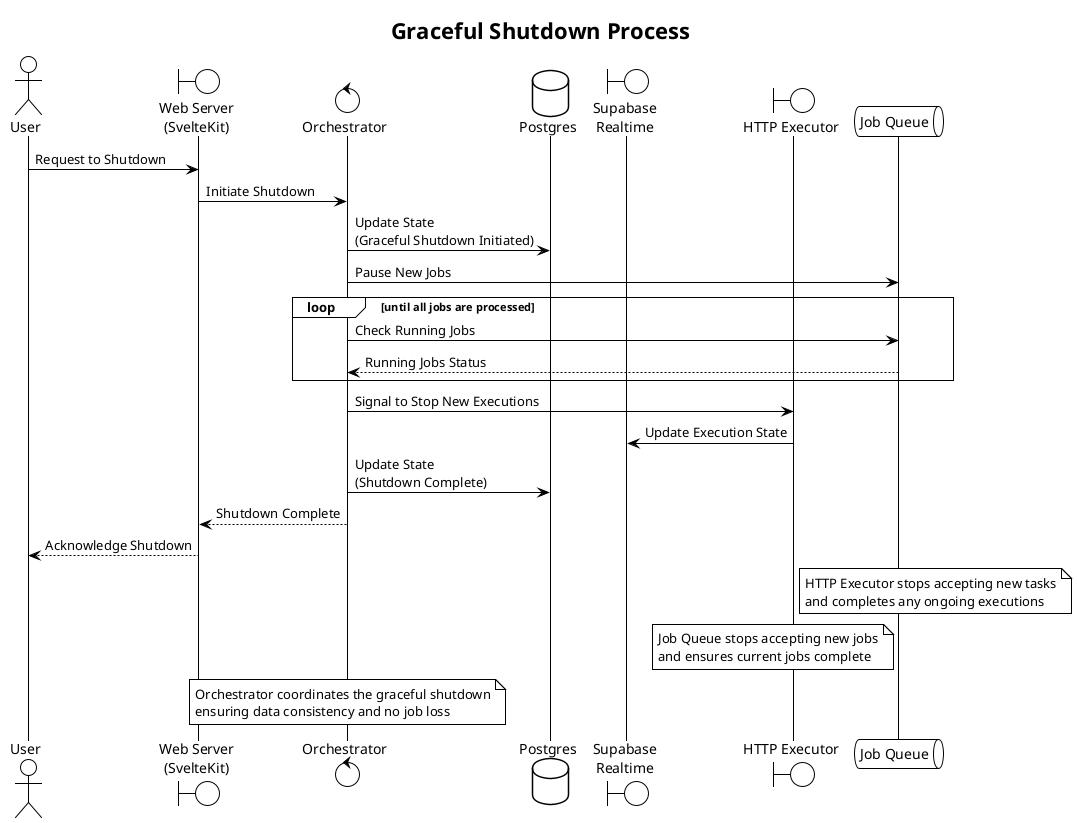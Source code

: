 @startuml
!theme plain

title Graceful Shutdown Process

actor User
boundary WebServer as "Web Server\n(SvelteKit)"
control Orchestrator
database Postgres
boundary SupabaseRealtime as "Supabase\nRealtime"
boundary HTTPExecutor as "HTTP Executor"
queue JobQueue as "Job Queue"

User -> WebServer : Request to Shutdown
WebServer -> Orchestrator : Initiate Shutdown
Orchestrator -> Postgres : Update State\n(Graceful Shutdown Initiated)
Orchestrator -> JobQueue : Pause New Jobs
loop until all jobs are processed
    Orchestrator -> JobQueue : Check Running Jobs
    JobQueue --> Orchestrator : Running Jobs Status
end
Orchestrator -> HTTPExecutor : Signal to Stop New Executions
HTTPExecutor -> SupabaseRealtime : Update Execution State
Orchestrator -> Postgres : Update State\n(Shutdown Complete)
Orchestrator --> WebServer : Shutdown Complete
WebServer --> User : Acknowledge Shutdown

note right of HTTPExecutor
  HTTP Executor stops accepting new tasks
  and completes any ongoing executions
end note

note left of JobQueue
  Job Queue stops accepting new jobs
  and ensures current jobs complete
end note

note over Orchestrator
  Orchestrator coordinates the graceful shutdown
  ensuring data consistency and no job loss
end note

@enduml